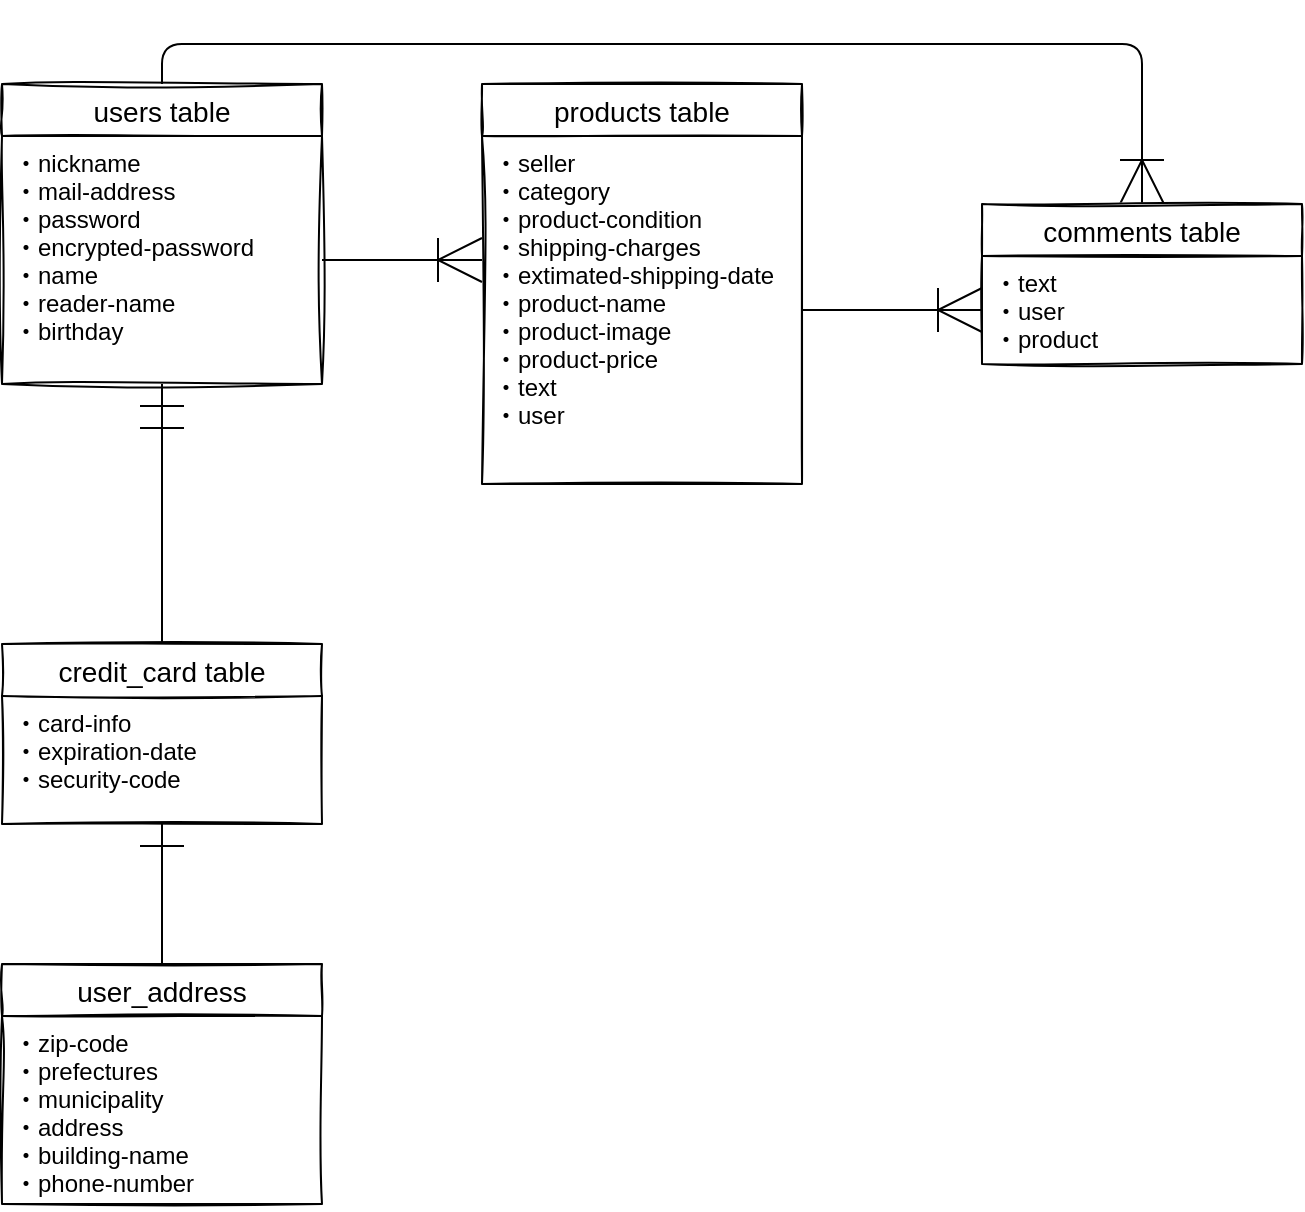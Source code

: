 <mxfile>
    <diagram id="K6H4SIeY8THct_MybIj7" name="ページ1">
        <mxGraphModel dx="940" dy="1756" grid="1" gridSize="10" guides="1" tooltips="1" connect="1" arrows="1" fold="1" page="1" pageScale="1" pageWidth="827" pageHeight="1169" math="0" shadow="0">
            <root>
                <mxCell id="0"/>
                <mxCell id="1" parent="0"/>
                <mxCell id="70" style="edgeStyle=orthogonalEdgeStyle;rounded=1;sketch=0;orthogonalLoop=1;jettySize=auto;html=1;exitX=0.5;exitY=0;exitDx=0;exitDy=0;entryX=0.5;entryY=0;entryDx=0;entryDy=0;startSize=20;endArrow=ERoneToMany;endFill=0;endSize=20;" edge="1" parent="1" source="37" target="46">
                    <mxGeometry relative="1" as="geometry"/>
                </mxCell>
                <mxCell id="37" value="users table" style="swimlane;fontStyle=0;childLayout=stackLayout;horizontal=1;startSize=26;horizontalStack=0;resizeParent=1;resizeParentMax=0;resizeLast=0;collapsible=1;marginBottom=0;align=center;fontSize=14;rounded=0;sketch=1;" vertex="1" parent="1">
                    <mxGeometry x="120" y="40" width="160" height="150" as="geometry">
                        <mxRectangle x="100" y="50" width="100" height="26" as="alternateBounds"/>
                    </mxGeometry>
                </mxCell>
                <mxCell id="38" value="・nickname&#10;・mail-address&#10;・password&#10;・encrypted-password&#10;・name&#10;・reader-name&#10;・birthday&#10;" style="text;strokeColor=none;fillColor=none;spacingLeft=4;spacingRight=4;overflow=hidden;rotatable=0;points=[[0,0.5],[1,0.5]];portConstraint=eastwest;fontSize=12;" vertex="1" parent="37">
                    <mxGeometry y="26" width="160" height="124" as="geometry"/>
                </mxCell>
                <mxCell id="41" value="products table" style="swimlane;fontStyle=0;childLayout=stackLayout;horizontal=1;startSize=26;horizontalStack=0;resizeParent=1;resizeParentMax=0;resizeLast=0;collapsible=1;marginBottom=0;align=center;fontSize=14;rounded=0;sketch=1;" vertex="1" parent="1">
                    <mxGeometry x="360" y="40" width="160" height="200" as="geometry"/>
                </mxCell>
                <mxCell id="42" value="・seller&#10;・category&#10;・product-condition&#10;・shipping-charges&#10;・extimated-shipping-date&#10;・product-name&#10;・product-image&#10;・product-price&#10;・text&#10;・user" style="text;strokeColor=none;fillColor=none;spacingLeft=4;spacingRight=4;overflow=hidden;rotatable=0;points=[[0,0.5],[1,0.5]];portConstraint=eastwest;fontSize=12;sketch=0;shadow=0;" vertex="1" parent="41">
                    <mxGeometry y="26" width="160" height="174" as="geometry"/>
                </mxCell>
                <mxCell id="46" value="comments table" style="swimlane;fontStyle=0;childLayout=stackLayout;horizontal=1;startSize=26;horizontalStack=0;resizeParent=1;resizeParentMax=0;resizeLast=0;collapsible=1;marginBottom=0;align=center;fontSize=14;rounded=0;sketch=1;" vertex="1" parent="1">
                    <mxGeometry x="610" y="100" width="160" height="80" as="geometry"/>
                </mxCell>
                <mxCell id="47" value="・text&#10;・user&#10;・product&#10;" style="text;strokeColor=none;fillColor=none;spacingLeft=4;spacingRight=4;overflow=hidden;rotatable=0;points=[[0,0.5],[1,0.5]];portConstraint=eastwest;fontSize=12;sketch=0;shadow=0;" vertex="1" parent="46">
                    <mxGeometry y="26" width="160" height="54" as="geometry"/>
                </mxCell>
                <mxCell id="68" style="edgeStyle=orthogonalEdgeStyle;rounded=1;sketch=0;orthogonalLoop=1;jettySize=auto;html=1;exitX=0.5;exitY=0;exitDx=0;exitDy=0;entryX=0.5;entryY=1;entryDx=0;entryDy=0;entryPerimeter=0;startSize=20;endArrow=ERmandOne;endFill=0;endSize=20;" edge="1" parent="1" source="49" target="38">
                    <mxGeometry relative="1" as="geometry"/>
                </mxCell>
                <mxCell id="49" value="credit_card table" style="swimlane;fontStyle=0;childLayout=stackLayout;horizontal=1;startSize=26;horizontalStack=0;resizeParent=1;resizeParentMax=0;resizeLast=0;collapsible=1;marginBottom=0;align=center;fontSize=14;rounded=0;sketch=1;" vertex="1" parent="1">
                    <mxGeometry x="120" y="320" width="160" height="90" as="geometry"/>
                </mxCell>
                <mxCell id="50" value="・card-info&#10;・expiration-date&#10;・security-code" style="text;strokeColor=none;fillColor=none;spacingLeft=4;spacingRight=4;overflow=hidden;rotatable=0;points=[[0,0.5],[1,0.5]];portConstraint=eastwest;fontSize=12;" vertex="1" parent="49">
                    <mxGeometry y="26" width="160" height="64" as="geometry"/>
                </mxCell>
                <mxCell id="69" style="edgeStyle=orthogonalEdgeStyle;rounded=1;sketch=0;orthogonalLoop=1;jettySize=auto;html=1;exitX=0.5;exitY=0;exitDx=0;exitDy=0;startSize=20;endArrow=ERone;endFill=0;endSize=20;" edge="1" parent="1" source="55" target="49">
                    <mxGeometry relative="1" as="geometry"/>
                </mxCell>
                <mxCell id="55" value="user_address" style="swimlane;fontStyle=0;childLayout=stackLayout;horizontal=1;startSize=26;horizontalStack=0;resizeParent=1;resizeParentMax=0;resizeLast=0;collapsible=1;marginBottom=0;align=center;fontSize=14;rounded=0;sketch=1;" vertex="1" parent="1">
                    <mxGeometry x="120" y="480" width="160" height="120" as="geometry"/>
                </mxCell>
                <mxCell id="56" value="・zip-code&#10;・prefectures&#10;・municipality&#10;・address&#10;・building-name&#10;・phone-number&#10;" style="text;strokeColor=none;fillColor=none;spacingLeft=4;spacingRight=4;overflow=hidden;rotatable=0;points=[[0,0.5],[1,0.5]];portConstraint=eastwest;fontSize=12;sketch=0;shadow=0;" vertex="1" parent="55">
                    <mxGeometry y="26" width="160" height="94" as="geometry"/>
                </mxCell>
                <mxCell id="60" style="edgeStyle=none;rounded=1;sketch=0;orthogonalLoop=1;jettySize=auto;html=1;exitX=1;exitY=0.5;exitDx=0;exitDy=0;endArrow=ERoneToMany;endFill=0;endSize=20;startSize=20;" edge="1" parent="1" source="38">
                    <mxGeometry relative="1" as="geometry">
                        <mxPoint x="360" y="128" as="targetPoint"/>
                    </mxGeometry>
                </mxCell>
                <mxCell id="66" style="edgeStyle=none;rounded=1;sketch=0;orthogonalLoop=1;jettySize=auto;html=1;exitX=1;exitY=0.5;exitDx=0;exitDy=0;endArrow=ERoneToMany;endFill=0;endSize=20;" edge="1" parent="1" source="42" target="47">
                    <mxGeometry relative="1" as="geometry"/>
                </mxCell>
            </root>
        </mxGraphModel>
    </diagram>
</mxfile>